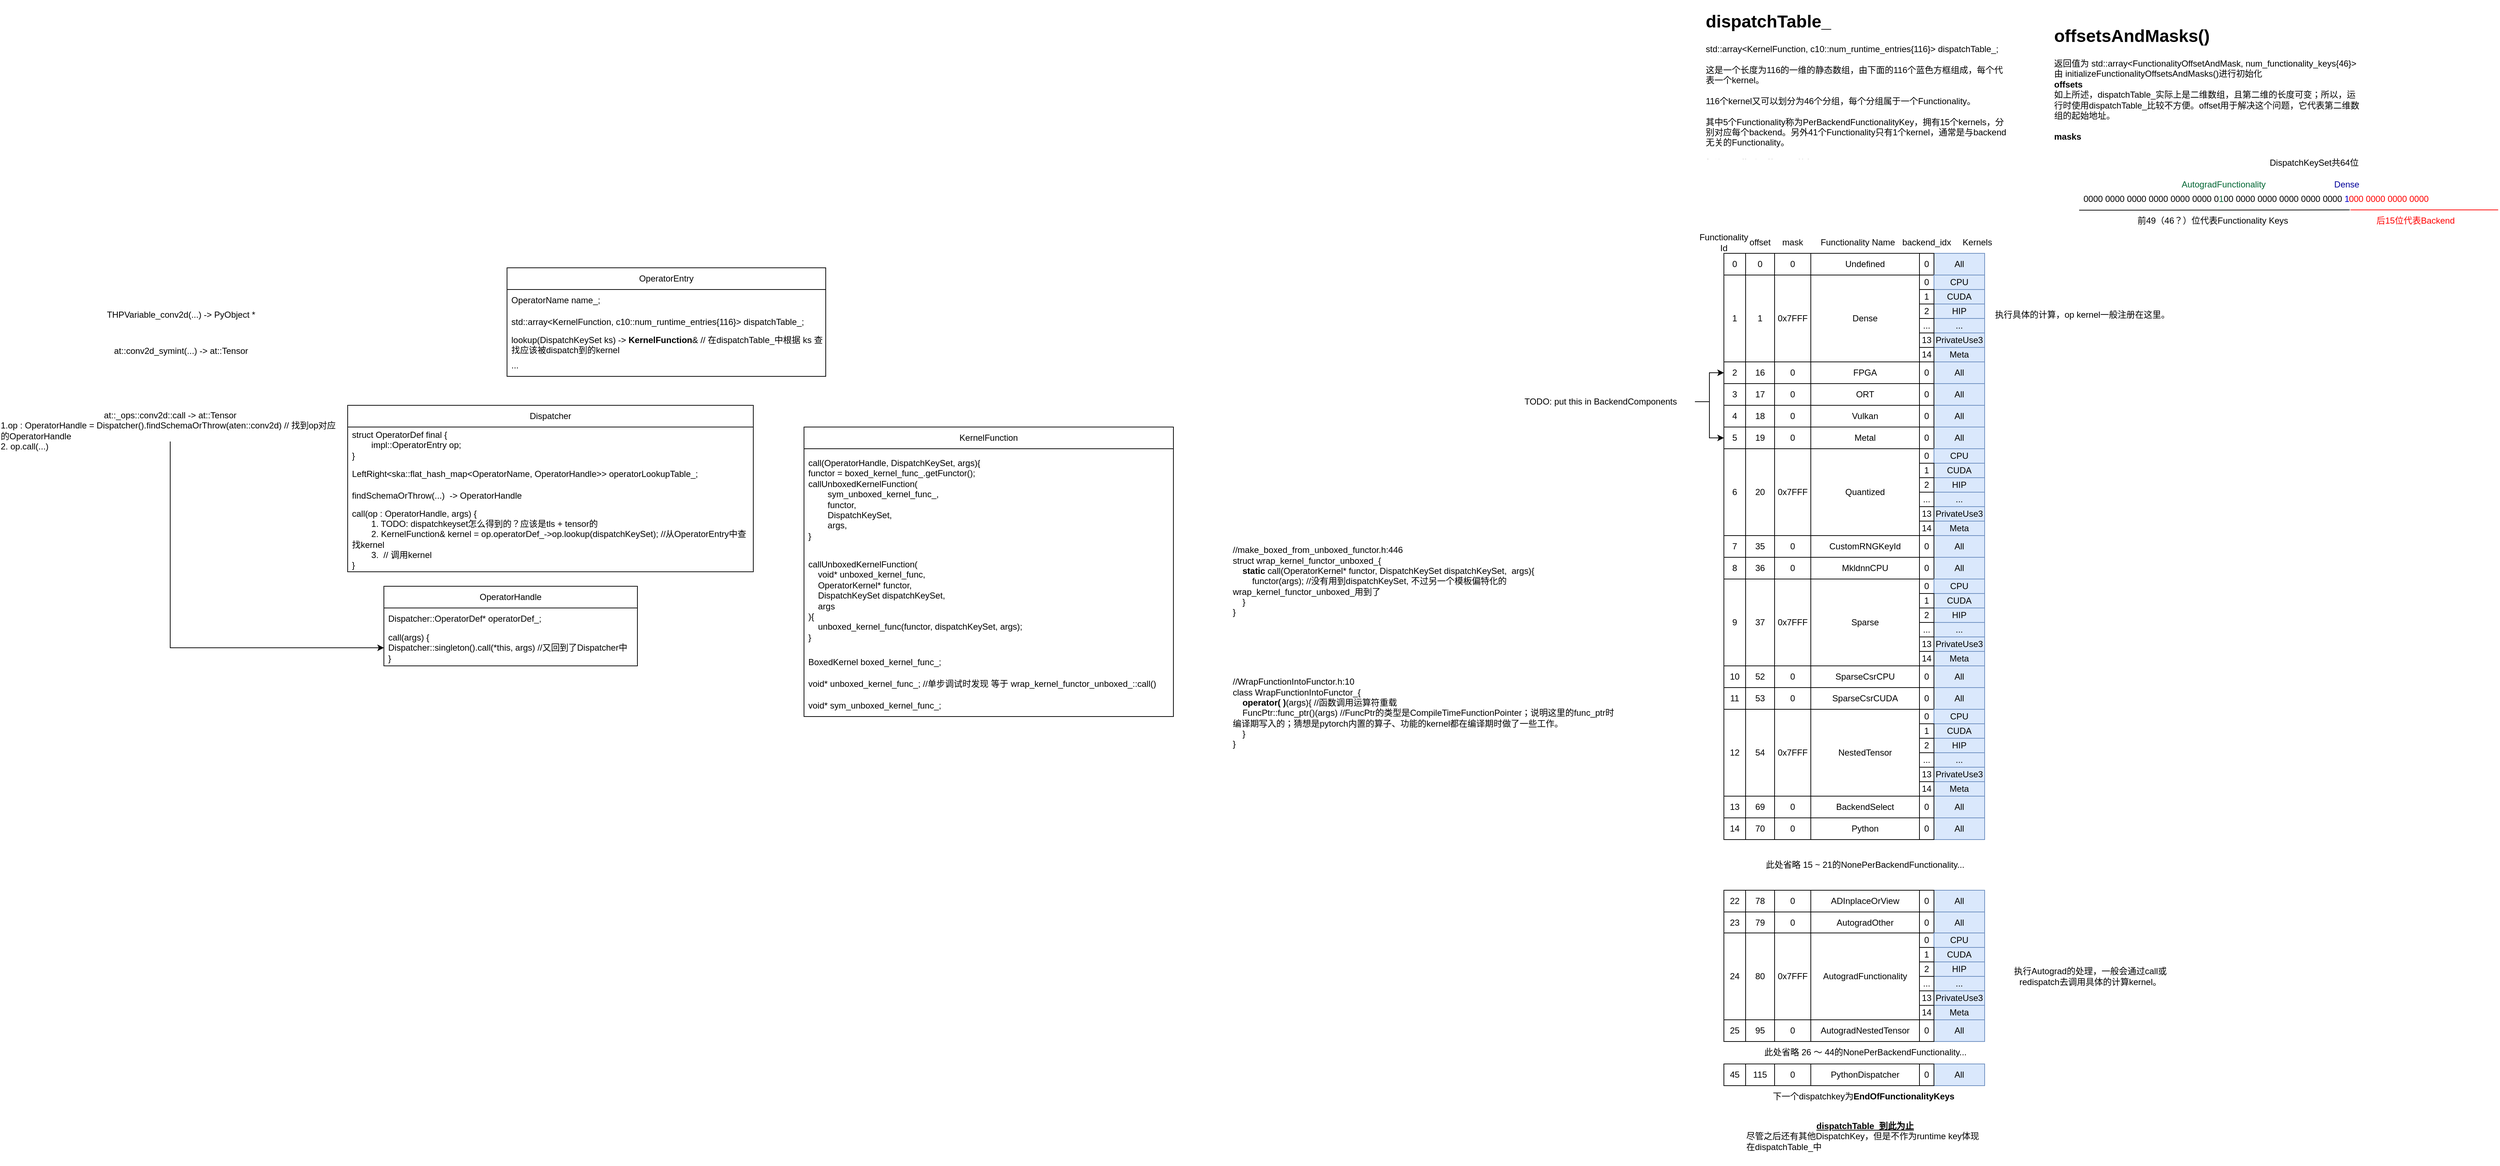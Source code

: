 <mxfile version="21.4.0" type="github">
  <diagram name="第 1 页" id="EEyN7_L1d9EwEOdHLBwh">
    <mxGraphModel dx="1877" dy="1752" grid="1" gridSize="10" guides="1" tooltips="1" connect="1" arrows="1" fold="1" page="1" pageScale="1" pageWidth="827" pageHeight="1169" math="0" shadow="0">
      <root>
        <mxCell id="0" />
        <mxCell id="1" parent="0" />
        <mxCell id="1I8nCy4y-NXWld2Ml792-2" value="OperatorEntry" style="swimlane;fontStyle=0;childLayout=stackLayout;horizontal=1;startSize=30;horizontalStack=0;resizeParent=1;resizeParentMax=0;resizeLast=0;collapsible=1;marginBottom=0;whiteSpace=wrap;html=1;noLabel=0;arcSize=15;swimlaneHead=1;swimlaneFillColor=none;" vertex="1" parent="1">
          <mxGeometry x="350" y="170" width="440" height="150" as="geometry" />
        </mxCell>
        <mxCell id="1I8nCy4y-NXWld2Ml792-4" value="OperatorName name_;" style="text;strokeColor=none;fillColor=none;align=left;verticalAlign=middle;spacingLeft=4;spacingRight=4;overflow=hidden;points=[[0,0.5],[1,0.5]];portConstraint=eastwest;rotatable=0;whiteSpace=wrap;html=1;" vertex="1" parent="1I8nCy4y-NXWld2Ml792-2">
          <mxGeometry y="30" width="440" height="30" as="geometry" />
        </mxCell>
        <mxCell id="1I8nCy4y-NXWld2Ml792-3" value="std::array&amp;lt;KernelFunction, c10::num_runtime_entries{116}&amp;gt; dispatchTable_;&amp;nbsp;" style="text;strokeColor=none;fillColor=none;align=left;verticalAlign=middle;spacingLeft=4;spacingRight=4;overflow=hidden;points=[[0,0.5],[1,0.5]];portConstraint=eastwest;rotatable=0;whiteSpace=wrap;html=1;" vertex="1" parent="1I8nCy4y-NXWld2Ml792-2">
          <mxGeometry y="60" width="440" height="30" as="geometry" />
        </mxCell>
        <mxCell id="1I8nCy4y-NXWld2Ml792-5" value="lookup(DispatchKeySet ks) -&amp;gt;&amp;nbsp;&lt;b&gt;KernelFunction&lt;/b&gt;&amp;amp; // 在dispatchTable_中根据 ks 查找应该被dispatch到的kernel&amp;nbsp;" style="text;strokeColor=none;fillColor=none;align=left;verticalAlign=middle;spacingLeft=4;spacingRight=4;overflow=hidden;points=[[0,0.5],[1,0.5]];portConstraint=eastwest;rotatable=0;whiteSpace=wrap;html=1;" vertex="1" parent="1I8nCy4y-NXWld2Ml792-2">
          <mxGeometry y="90" width="440" height="30" as="geometry" />
        </mxCell>
        <mxCell id="1I8nCy4y-NXWld2Ml792-9" value="..." style="text;strokeColor=none;fillColor=none;align=left;verticalAlign=middle;spacingLeft=4;spacingRight=4;overflow=hidden;points=[[0,0.5],[1,0.5]];portConstraint=eastwest;rotatable=0;whiteSpace=wrap;html=1;" vertex="1" parent="1I8nCy4y-NXWld2Ml792-2">
          <mxGeometry y="120" width="440" height="30" as="geometry" />
        </mxCell>
        <mxCell id="1I8nCy4y-NXWld2Ml792-10" value="Dispatcher" style="swimlane;fontStyle=0;childLayout=stackLayout;horizontal=1;startSize=30;horizontalStack=0;resizeParent=1;resizeParentMax=0;resizeLast=0;collapsible=1;marginBottom=0;whiteSpace=wrap;html=1;noLabel=0;arcSize=15;swimlaneHead=1;swimlaneFillColor=none;" vertex="1" parent="1">
          <mxGeometry x="130" y="360" width="560" height="230" as="geometry" />
        </mxCell>
        <mxCell id="1I8nCy4y-NXWld2Ml792-11" value="struct OperatorDef final {&lt;br&gt;&#x9;&lt;span style=&quot;&quot;&gt;&lt;span style=&quot;white-space: pre;&quot;&gt;&#x9;&lt;/span&gt;impl::OperatorEntry op;&lt;/span&gt;&lt;br&gt;}&amp;nbsp;" style="text;strokeColor=none;fillColor=none;align=left;verticalAlign=middle;spacingLeft=4;spacingRight=4;overflow=hidden;points=[[0,0.5],[1,0.5]];portConstraint=eastwest;rotatable=0;whiteSpace=wrap;html=1;" vertex="1" parent="1I8nCy4y-NXWld2Ml792-10">
          <mxGeometry y="30" width="560" height="50" as="geometry" />
        </mxCell>
        <mxCell id="1I8nCy4y-NXWld2Ml792-13" value="LeftRight&amp;lt;ska::flat_hash_map&amp;lt;OperatorName, OperatorHandle&amp;gt;&amp;gt; operatorLookupTable_;&amp;nbsp;" style="text;strokeColor=none;fillColor=none;align=left;verticalAlign=middle;spacingLeft=4;spacingRight=4;overflow=hidden;points=[[0,0.5],[1,0.5]];portConstraint=eastwest;rotatable=0;whiteSpace=wrap;html=1;" vertex="1" parent="1I8nCy4y-NXWld2Ml792-10">
          <mxGeometry y="80" width="560" height="30" as="geometry" />
        </mxCell>
        <mxCell id="1I8nCy4y-NXWld2Ml792-14" value="findSchemaOrThrow(...)&amp;nbsp; -&amp;gt;&amp;nbsp;OperatorHandle" style="text;strokeColor=none;fillColor=none;align=left;verticalAlign=middle;spacingLeft=4;spacingRight=4;overflow=hidden;points=[[0,0.5],[1,0.5]];portConstraint=eastwest;rotatable=0;whiteSpace=wrap;html=1;" vertex="1" parent="1I8nCy4y-NXWld2Ml792-10">
          <mxGeometry y="110" width="560" height="30" as="geometry" />
        </mxCell>
        <mxCell id="1I8nCy4y-NXWld2Ml792-30" value="call(op : OperatorHandle, args) {&lt;br&gt;&lt;span style=&quot;white-space: pre;&quot;&gt;&#x9;&lt;/span&gt;1. TODO: dispatchkeyset怎么得到的？应该是tls + tensor的&lt;br&gt;&lt;span style=&quot;white-space: pre;&quot;&gt;&#x9;&lt;/span&gt;2. KernelFunction&amp;amp; kernel = op.operatorDef_-&amp;gt;op.lookup(dispatchKeySet); //从OperatorEntry中查找kernel&lt;br&gt;&lt;span style=&quot;white-space: pre;&quot;&gt;&#x9;&lt;/span&gt;3.&amp;nbsp; // 调用kernel&lt;br&gt;}" style="text;strokeColor=none;fillColor=none;align=left;verticalAlign=middle;spacingLeft=4;spacingRight=4;overflow=hidden;points=[[0,0.5],[1,0.5]];portConstraint=eastwest;rotatable=0;whiteSpace=wrap;html=1;" vertex="1" parent="1I8nCy4y-NXWld2Ml792-10">
          <mxGeometry y="140" width="560" height="90" as="geometry" />
        </mxCell>
        <mxCell id="1I8nCy4y-NXWld2Ml792-16" value="OperatorHandle" style="swimlane;fontStyle=0;childLayout=stackLayout;horizontal=1;startSize=30;horizontalStack=0;resizeParent=1;resizeParentMax=0;resizeLast=0;collapsible=1;marginBottom=0;whiteSpace=wrap;html=1;noLabel=0;arcSize=15;swimlaneHead=1;swimlaneFillColor=none;" vertex="1" parent="1">
          <mxGeometry x="180" y="610" width="350" height="110" as="geometry" />
        </mxCell>
        <mxCell id="1I8nCy4y-NXWld2Ml792-17" value="Dispatcher::OperatorDef* operatorDef_;" style="text;strokeColor=none;fillColor=none;align=left;verticalAlign=middle;spacingLeft=4;spacingRight=4;overflow=hidden;points=[[0,0.5],[1,0.5]];portConstraint=eastwest;rotatable=0;whiteSpace=wrap;html=1;" vertex="1" parent="1I8nCy4y-NXWld2Ml792-16">
          <mxGeometry y="30" width="350" height="30" as="geometry" />
        </mxCell>
        <mxCell id="1I8nCy4y-NXWld2Ml792-33" value="call(args) {&lt;br&gt;Dispatcher::singleton().call(*this, args) //又回到了Dispatcher中&lt;br&gt;}" style="text;strokeColor=none;fillColor=none;align=left;verticalAlign=middle;spacingLeft=4;spacingRight=4;overflow=hidden;points=[[0,0.5],[1,0.5]];portConstraint=eastwest;rotatable=0;whiteSpace=wrap;html=1;" vertex="1" parent="1I8nCy4y-NXWld2Ml792-16">
          <mxGeometry y="60" width="350" height="50" as="geometry" />
        </mxCell>
        <mxCell id="1I8nCy4y-NXWld2Ml792-26" value="THPVariable_conv2d(...) -&amp;gt; PyObject *" style="text;html=1;strokeColor=none;fillColor=none;align=center;verticalAlign=middle;whiteSpace=wrap;rounded=0;" vertex="1" parent="1">
          <mxGeometry x="-220" y="220" width="240" height="30" as="geometry" />
        </mxCell>
        <mxCell id="1I8nCy4y-NXWld2Ml792-27" value="at::conv2d_symint(...) -&amp;gt; at::Tensor" style="text;html=1;strokeColor=none;fillColor=none;align=center;verticalAlign=middle;whiteSpace=wrap;rounded=0;" vertex="1" parent="1">
          <mxGeometry x="-220" y="270" width="240" height="30" as="geometry" />
        </mxCell>
        <mxCell id="1I8nCy4y-NXWld2Ml792-34" style="edgeStyle=orthogonalEdgeStyle;rounded=0;orthogonalLoop=1;jettySize=auto;html=1;" edge="1" parent="1" source="1I8nCy4y-NXWld2Ml792-29" target="1I8nCy4y-NXWld2Ml792-33">
          <mxGeometry relative="1" as="geometry" />
        </mxCell>
        <mxCell id="1I8nCy4y-NXWld2Ml792-29" value="at::_ops::conv2d::call -&amp;gt; at::Tensor&lt;br&gt;&lt;div style=&quot;text-align: left;&quot;&gt;&lt;span style=&quot;background-color: initial;&quot;&gt;1.op : OperatorHandle = Dispatcher().&lt;/span&gt;findSchemaOrThrow(aten::conv2d) // 找到op对应的OperatorHandle&lt;/div&gt;&lt;div style=&quot;text-align: left;&quot;&gt;2. op.call(...)&amp;nbsp;&lt;/div&gt;" style="text;html=1;strokeColor=none;fillColor=none;align=center;verticalAlign=middle;whiteSpace=wrap;rounded=0;" vertex="1" parent="1">
          <mxGeometry x="-350" y="380" width="470" height="30" as="geometry" />
        </mxCell>
        <mxCell id="1I8nCy4y-NXWld2Ml792-35" value="KernelFunction" style="swimlane;fontStyle=0;childLayout=stackLayout;horizontal=1;startSize=30;horizontalStack=0;resizeParent=1;resizeParentMax=0;resizeLast=0;collapsible=1;marginBottom=0;whiteSpace=wrap;html=1;" vertex="1" parent="1">
          <mxGeometry x="760" y="390" width="510" height="400" as="geometry" />
        </mxCell>
        <mxCell id="1I8nCy4y-NXWld2Ml792-36" value="call(OperatorHandle, DispatchKeySet, args){&lt;br&gt;functor = boxed_kernel_func_.getFunctor();&lt;br&gt;callUnboxedKernelFunction(&lt;span style=&quot;white-space: pre;&quot;&gt;&lt;br&gt;&lt;/span&gt;&lt;span style=&quot;white-space: pre;&quot;&gt;&#x9;&lt;/span&gt;sym_unboxed_kernel_func_,&lt;br&gt;&lt;span style=&quot;background-color: initial;&quot;&gt;&lt;span style=&quot;white-space: pre;&quot;&gt;&#x9;&lt;/span&gt;functor,&lt;br&gt;&lt;span style=&quot;white-space: pre;&quot;&gt;&#x9;&lt;/span&gt;DispatchKeySet,&lt;br&gt;&lt;span style=&quot;white-space: pre;&quot;&gt;&#x9;&lt;/span&gt;args,&lt;br&gt;}&lt;br&gt;&lt;/span&gt;" style="text;strokeColor=none;fillColor=none;align=left;verticalAlign=middle;spacingLeft=4;spacingRight=4;overflow=hidden;points=[[0,0.5],[1,0.5]];portConstraint=eastwest;rotatable=0;whiteSpace=wrap;html=1;" vertex="1" parent="1I8nCy4y-NXWld2Ml792-35">
          <mxGeometry y="30" width="510" height="140" as="geometry" />
        </mxCell>
        <mxCell id="1I8nCy4y-NXWld2Ml792-41" value="callUnboxedKernelFunction(&lt;br&gt;&lt;span style=&quot;&quot;&gt;&lt;span style=&quot;&quot;&gt;&amp;nbsp;&amp;nbsp;&amp;nbsp;&amp;nbsp;&lt;/span&gt;&lt;/span&gt;void* unboxed_kernel_func,&lt;br&gt;&lt;span style=&quot;&quot;&gt;&lt;span style=&quot;&quot;&gt;&amp;nbsp;&amp;nbsp;&amp;nbsp;&amp;nbsp;&lt;/span&gt;&lt;/span&gt;OperatorKernel* functor,&lt;br&gt;&lt;span style=&quot;&quot;&gt;&lt;span style=&quot;&quot;&gt;&amp;nbsp;&amp;nbsp;&amp;nbsp;&amp;nbsp;&lt;/span&gt;&lt;/span&gt;DispatchKeySet dispatchKeySet,&lt;br&gt;&lt;span style=&quot;&quot;&gt;&lt;span style=&quot;&quot;&gt;&amp;nbsp;&amp;nbsp;&amp;nbsp;&amp;nbsp;&lt;/span&gt;&lt;/span&gt;args&lt;br&gt;){&lt;br&gt;&lt;span style=&quot;&quot;&gt;&lt;span style=&quot;&quot;&gt;&amp;nbsp;&amp;nbsp;&amp;nbsp;&amp;nbsp;&lt;/span&gt;&lt;/span&gt;unboxed_kernel_func(functor, dispatchKeySet, args);&lt;br&gt;}" style="text;strokeColor=none;fillColor=none;align=left;verticalAlign=middle;spacingLeft=4;spacingRight=4;overflow=hidden;points=[[0,0.5],[1,0.5]];portConstraint=eastwest;rotatable=0;whiteSpace=wrap;html=1;" vertex="1" parent="1I8nCy4y-NXWld2Ml792-35">
          <mxGeometry y="170" width="510" height="140" as="geometry" />
        </mxCell>
        <mxCell id="1I8nCy4y-NXWld2Ml792-39" value="BoxedKernel boxed_kernel_func_;" style="text;strokeColor=none;fillColor=none;align=left;verticalAlign=middle;spacingLeft=4;spacingRight=4;overflow=hidden;points=[[0,0.5],[1,0.5]];portConstraint=eastwest;rotatable=0;whiteSpace=wrap;html=1;" vertex="1" parent="1I8nCy4y-NXWld2Ml792-35">
          <mxGeometry y="310" width="510" height="30" as="geometry" />
        </mxCell>
        <mxCell id="1I8nCy4y-NXWld2Ml792-37" value="void* unboxed_kernel_func_; //单步调试时发现 等于&amp;nbsp;wrap_kernel_functor_unboxed_::call()" style="text;strokeColor=none;fillColor=none;align=left;verticalAlign=middle;spacingLeft=4;spacingRight=4;overflow=hidden;points=[[0,0.5],[1,0.5]];portConstraint=eastwest;rotatable=0;whiteSpace=wrap;html=1;" vertex="1" parent="1I8nCy4y-NXWld2Ml792-35">
          <mxGeometry y="340" width="510" height="30" as="geometry" />
        </mxCell>
        <mxCell id="1I8nCy4y-NXWld2Ml792-38" value="void* sym_unboxed_kernel_func_;" style="text;strokeColor=none;fillColor=none;align=left;verticalAlign=middle;spacingLeft=4;spacingRight=4;overflow=hidden;points=[[0,0.5],[1,0.5]];portConstraint=eastwest;rotatable=0;whiteSpace=wrap;html=1;" vertex="1" parent="1I8nCy4y-NXWld2Ml792-35">
          <mxGeometry y="370" width="510" height="30" as="geometry" />
        </mxCell>
        <mxCell id="1I8nCy4y-NXWld2Ml792-42" value="//make_boxed_from_unboxed_functor.h:446&lt;br&gt;struct wrap_kernel_functor_unboxed_{&lt;br&gt;&lt;div style=&quot;&quot;&gt;&lt;b&gt;&lt;span style=&quot;&quot;&gt;&lt;span style=&quot;white-space: pre;&quot;&gt;&amp;nbsp;&amp;nbsp;&amp;nbsp;&amp;nbsp;&lt;/span&gt;&lt;/span&gt;static&lt;/b&gt; call(OperatorKernel* functor, DispatchKeySet dispatchKeySet,&amp;nbsp; args){&lt;/div&gt;&lt;div style=&quot;&quot;&gt;&lt;span style=&quot;&quot;&gt;&lt;span style=&quot;white-space: pre;&quot;&gt;&amp;nbsp;&amp;nbsp;&amp;nbsp;&amp;nbsp;&lt;/span&gt;&lt;/span&gt;&lt;span style=&quot;&quot;&gt;&lt;span style=&quot;white-space: pre;&quot;&gt;&amp;nbsp;&amp;nbsp;&amp;nbsp;&amp;nbsp;&lt;/span&gt;&lt;/span&gt;functor(args); //没有用到dispatchKeySet, 不过另一个模板偏特化的&lt;/div&gt;wrap_kernel_functor_unboxed_用到了&lt;div style=&quot;&quot;&gt;&lt;span style=&quot;&quot;&gt;&lt;span style=&quot;white-space: pre;&quot;&gt;&amp;nbsp;&amp;nbsp;&amp;nbsp;&amp;nbsp;&lt;/span&gt;&lt;/span&gt;}&lt;br&gt;&lt;/div&gt;}" style="text;html=1;strokeColor=none;fillColor=none;align=left;verticalAlign=middle;whiteSpace=wrap;rounded=0;" vertex="1" parent="1">
          <mxGeometry x="1350" y="530" width="530" height="145" as="geometry" />
        </mxCell>
        <mxCell id="1I8nCy4y-NXWld2Ml792-44" value="//WrapFunctionIntoFunctor.h:10&lt;br&gt;class WrapFunctionIntoFunctor_{&lt;br&gt;&lt;b&gt;&lt;span style=&quot;&quot;&gt;&lt;span style=&quot;&quot;&gt;&amp;nbsp;&amp;nbsp;&amp;nbsp;&amp;nbsp;&lt;/span&gt;&lt;/span&gt;operator( )&lt;/b&gt;(args){ //函数调用运算符重载&lt;br&gt;&lt;span style=&quot;background-color: initial;&quot;&gt;&lt;span style=&quot;&quot;&gt;&lt;span style=&quot;white-space: pre;&quot;&gt;&amp;nbsp;&amp;nbsp;&amp;nbsp;&amp;nbsp;&lt;/span&gt;&lt;/span&gt;FuncPtr::func_ptr()(args) //FuncPtr的类型是CompileTimeFunctionPointer；说明这里的func_ptr时编译期写入的；猜想是pytorch内置的算子、功能的kernel都在编译期时做了一些工作。&lt;br&gt;&lt;/span&gt;&lt;div style=&quot;&quot;&gt;&lt;span style=&quot;&quot;&gt;&lt;span style=&quot;&quot;&gt;&amp;nbsp;&amp;nbsp;&amp;nbsp;&lt;span style=&quot;&quot;&gt;&lt;span style=&quot;&quot;&gt;&amp;nbsp;&lt;/span&gt;&lt;/span&gt;&lt;/span&gt;&lt;/span&gt;}&lt;br&gt;&lt;/div&gt;}" style="text;html=1;strokeColor=none;fillColor=none;align=left;verticalAlign=middle;whiteSpace=wrap;rounded=0;" vertex="1" parent="1">
          <mxGeometry x="1350" y="720" width="530" height="130" as="geometry" />
        </mxCell>
        <mxCell id="1I8nCy4y-NXWld2Ml792-234" value="0" style="rounded=0;whiteSpace=wrap;html=1;" vertex="1" parent="1">
          <mxGeometry x="2030" y="150" width="30" height="30" as="geometry" />
        </mxCell>
        <mxCell id="1I8nCy4y-NXWld2Ml792-235" value="Undefined" style="rounded=0;whiteSpace=wrap;html=1;" vertex="1" parent="1">
          <mxGeometry x="2150" y="150" width="150" height="30" as="geometry" />
        </mxCell>
        <mxCell id="1I8nCy4y-NXWld2Ml792-236" value="0" style="rounded=0;whiteSpace=wrap;html=1;" vertex="1" parent="1">
          <mxGeometry x="2060" y="150" width="40" height="30" as="geometry" />
        </mxCell>
        <mxCell id="1I8nCy4y-NXWld2Ml792-237" value="0" style="rounded=0;whiteSpace=wrap;html=1;" vertex="1" parent="1">
          <mxGeometry x="2100" y="150" width="50" height="30" as="geometry" />
        </mxCell>
        <mxCell id="1I8nCy4y-NXWld2Ml792-264" value="All" style="rounded=0;whiteSpace=wrap;html=1;fillColor=#dae8fc;strokeColor=#6c8ebf;" vertex="1" parent="1">
          <mxGeometry x="2320" y="150" width="70" height="30" as="geometry" />
        </mxCell>
        <mxCell id="1I8nCy4y-NXWld2Ml792-266" value="Functionality Id" style="text;html=1;strokeColor=none;fillColor=none;align=center;verticalAlign=middle;whiteSpace=wrap;rounded=0;" vertex="1" parent="1">
          <mxGeometry x="2000" y="120" width="60" height="30" as="geometry" />
        </mxCell>
        <mxCell id="1I8nCy4y-NXWld2Ml792-267" value="offset" style="text;html=1;strokeColor=none;fillColor=none;align=center;verticalAlign=middle;whiteSpace=wrap;rounded=0;" vertex="1" parent="1">
          <mxGeometry x="2050" y="120" width="60" height="30" as="geometry" />
        </mxCell>
        <mxCell id="1I8nCy4y-NXWld2Ml792-268" value="mask" style="text;html=1;strokeColor=none;fillColor=none;align=center;verticalAlign=middle;whiteSpace=wrap;rounded=0;" vertex="1" parent="1">
          <mxGeometry x="2095" y="120" width="60" height="30" as="geometry" />
        </mxCell>
        <mxCell id="1I8nCy4y-NXWld2Ml792-269" value="Functionality Name" style="text;html=1;strokeColor=none;fillColor=none;align=center;verticalAlign=middle;whiteSpace=wrap;rounded=0;" vertex="1" parent="1">
          <mxGeometry x="2160" y="120" width="110" height="30" as="geometry" />
        </mxCell>
        <mxCell id="1I8nCy4y-NXWld2Ml792-270" value="Kernels" style="text;html=1;strokeColor=none;fillColor=none;align=center;verticalAlign=middle;whiteSpace=wrap;rounded=0;" vertex="1" parent="1">
          <mxGeometry x="2350" y="120" width="60" height="30" as="geometry" />
        </mxCell>
        <mxCell id="1I8nCy4y-NXWld2Ml792-271" value="2" style="rounded=0;whiteSpace=wrap;html=1;" vertex="1" parent="1">
          <mxGeometry x="2030" y="300" width="30" height="30" as="geometry" />
        </mxCell>
        <mxCell id="1I8nCy4y-NXWld2Ml792-272" value="FPGA" style="rounded=0;whiteSpace=wrap;html=1;" vertex="1" parent="1">
          <mxGeometry x="2150" y="300" width="150" height="30" as="geometry" />
        </mxCell>
        <mxCell id="1I8nCy4y-NXWld2Ml792-273" value="16" style="rounded=0;whiteSpace=wrap;html=1;" vertex="1" parent="1">
          <mxGeometry x="2060" y="300" width="40" height="30" as="geometry" />
        </mxCell>
        <mxCell id="1I8nCy4y-NXWld2Ml792-274" value="0" style="rounded=0;whiteSpace=wrap;html=1;" vertex="1" parent="1">
          <mxGeometry x="2100" y="300" width="50" height="30" as="geometry" />
        </mxCell>
        <mxCell id="1I8nCy4y-NXWld2Ml792-278" value="3" style="rounded=0;whiteSpace=wrap;html=1;" vertex="1" parent="1">
          <mxGeometry x="2030" y="330" width="30" height="30" as="geometry" />
        </mxCell>
        <mxCell id="1I8nCy4y-NXWld2Ml792-279" value="ORT" style="rounded=0;whiteSpace=wrap;html=1;" vertex="1" parent="1">
          <mxGeometry x="2150" y="330" width="150" height="30" as="geometry" />
        </mxCell>
        <mxCell id="1I8nCy4y-NXWld2Ml792-280" value="17" style="rounded=0;whiteSpace=wrap;html=1;" vertex="1" parent="1">
          <mxGeometry x="2060" y="330" width="40" height="30" as="geometry" />
        </mxCell>
        <mxCell id="1I8nCy4y-NXWld2Ml792-281" value="0" style="rounded=0;whiteSpace=wrap;html=1;" vertex="1" parent="1">
          <mxGeometry x="2100" y="330" width="50" height="30" as="geometry" />
        </mxCell>
        <mxCell id="1I8nCy4y-NXWld2Ml792-283" value="0" style="rounded=0;whiteSpace=wrap;html=1;" vertex="1" parent="1">
          <mxGeometry x="2300" y="150" width="20" height="30" as="geometry" />
        </mxCell>
        <mxCell id="1I8nCy4y-NXWld2Ml792-284" value="backend_idx" style="text;html=1;strokeColor=none;fillColor=none;align=center;verticalAlign=middle;whiteSpace=wrap;rounded=0;" vertex="1" parent="1">
          <mxGeometry x="2280" y="120" width="60" height="30" as="geometry" />
        </mxCell>
        <mxCell id="1I8nCy4y-NXWld2Ml792-285" value="All" style="rounded=0;whiteSpace=wrap;html=1;fillColor=#dae8fc;strokeColor=#6c8ebf;" vertex="1" parent="1">
          <mxGeometry x="2320" y="300" width="70" height="30" as="geometry" />
        </mxCell>
        <mxCell id="1I8nCy4y-NXWld2Ml792-286" value="0" style="rounded=0;whiteSpace=wrap;html=1;" vertex="1" parent="1">
          <mxGeometry x="2300" y="300" width="20" height="30" as="geometry" />
        </mxCell>
        <mxCell id="1I8nCy4y-NXWld2Ml792-287" value="All" style="rounded=0;whiteSpace=wrap;html=1;fillColor=#dae8fc;strokeColor=#6c8ebf;" vertex="1" parent="1">
          <mxGeometry x="2320" y="330" width="70" height="30" as="geometry" />
        </mxCell>
        <mxCell id="1I8nCy4y-NXWld2Ml792-288" value="0" style="rounded=0;whiteSpace=wrap;html=1;" vertex="1" parent="1">
          <mxGeometry x="2300" y="330" width="20" height="30" as="geometry" />
        </mxCell>
        <mxCell id="1I8nCy4y-NXWld2Ml792-289" value="4" style="rounded=0;whiteSpace=wrap;html=1;" vertex="1" parent="1">
          <mxGeometry x="2030" y="360" width="30" height="30" as="geometry" />
        </mxCell>
        <mxCell id="1I8nCy4y-NXWld2Ml792-290" value="Vulkan" style="rounded=0;whiteSpace=wrap;html=1;" vertex="1" parent="1">
          <mxGeometry x="2150" y="360" width="150" height="30" as="geometry" />
        </mxCell>
        <mxCell id="1I8nCy4y-NXWld2Ml792-291" value="18" style="rounded=0;whiteSpace=wrap;html=1;" vertex="1" parent="1">
          <mxGeometry x="2060" y="360" width="40" height="30" as="geometry" />
        </mxCell>
        <mxCell id="1I8nCy4y-NXWld2Ml792-292" value="0" style="rounded=0;whiteSpace=wrap;html=1;" vertex="1" parent="1">
          <mxGeometry x="2100" y="360" width="50" height="30" as="geometry" />
        </mxCell>
        <mxCell id="1I8nCy4y-NXWld2Ml792-293" value="All" style="rounded=0;whiteSpace=wrap;html=1;fillColor=#dae8fc;strokeColor=#6c8ebf;" vertex="1" parent="1">
          <mxGeometry x="2320" y="360" width="70" height="30" as="geometry" />
        </mxCell>
        <mxCell id="1I8nCy4y-NXWld2Ml792-294" value="0" style="rounded=0;whiteSpace=wrap;html=1;" vertex="1" parent="1">
          <mxGeometry x="2300" y="360" width="20" height="30" as="geometry" />
        </mxCell>
        <mxCell id="1I8nCy4y-NXWld2Ml792-295" value="5" style="rounded=0;whiteSpace=wrap;html=1;" vertex="1" parent="1">
          <mxGeometry x="2030" y="390" width="30" height="30" as="geometry" />
        </mxCell>
        <mxCell id="1I8nCy4y-NXWld2Ml792-296" value="Metal" style="rounded=0;whiteSpace=wrap;html=1;" vertex="1" parent="1">
          <mxGeometry x="2150" y="390" width="150" height="30" as="geometry" />
        </mxCell>
        <mxCell id="1I8nCy4y-NXWld2Ml792-297" value="19" style="rounded=0;whiteSpace=wrap;html=1;" vertex="1" parent="1">
          <mxGeometry x="2060" y="390" width="40" height="30" as="geometry" />
        </mxCell>
        <mxCell id="1I8nCy4y-NXWld2Ml792-298" value="0" style="rounded=0;whiteSpace=wrap;html=1;" vertex="1" parent="1">
          <mxGeometry x="2100" y="390" width="50" height="30" as="geometry" />
        </mxCell>
        <mxCell id="1I8nCy4y-NXWld2Ml792-299" value="All" style="rounded=0;whiteSpace=wrap;html=1;fillColor=#dae8fc;strokeColor=#6c8ebf;" vertex="1" parent="1">
          <mxGeometry x="2320" y="390" width="70" height="30" as="geometry" />
        </mxCell>
        <mxCell id="1I8nCy4y-NXWld2Ml792-300" value="0" style="rounded=0;whiteSpace=wrap;html=1;" vertex="1" parent="1">
          <mxGeometry x="2300" y="390" width="20" height="30" as="geometry" />
        </mxCell>
        <mxCell id="1I8nCy4y-NXWld2Ml792-307" value="" style="group" vertex="1" connectable="0" parent="1">
          <mxGeometry x="2030" y="180" width="360" height="120" as="geometry" />
        </mxCell>
        <mxCell id="1I8nCy4y-NXWld2Ml792-238" value="1" style="rounded=0;whiteSpace=wrap;html=1;" vertex="1" parent="1I8nCy4y-NXWld2Ml792-307">
          <mxGeometry width="30" height="120" as="geometry" />
        </mxCell>
        <mxCell id="1I8nCy4y-NXWld2Ml792-239" value="Dense" style="rounded=0;whiteSpace=wrap;html=1;" vertex="1" parent="1I8nCy4y-NXWld2Ml792-307">
          <mxGeometry x="120" width="150" height="120" as="geometry" />
        </mxCell>
        <mxCell id="1I8nCy4y-NXWld2Ml792-240" value="1" style="rounded=0;whiteSpace=wrap;html=1;" vertex="1" parent="1I8nCy4y-NXWld2Ml792-307">
          <mxGeometry x="30" width="40" height="120" as="geometry" />
        </mxCell>
        <mxCell id="1I8nCy4y-NXWld2Ml792-241" value="0x7FFF" style="rounded=0;whiteSpace=wrap;html=1;" vertex="1" parent="1I8nCy4y-NXWld2Ml792-307">
          <mxGeometry x="70" width="50" height="120" as="geometry" />
        </mxCell>
        <mxCell id="1I8nCy4y-NXWld2Ml792-243" value="0" style="rounded=0;whiteSpace=wrap;html=1;" vertex="1" parent="1I8nCy4y-NXWld2Ml792-307">
          <mxGeometry x="270" width="20" height="20" as="geometry" />
        </mxCell>
        <mxCell id="1I8nCy4y-NXWld2Ml792-244" value="CPU" style="rounded=0;whiteSpace=wrap;html=1;fillColor=#dae8fc;strokeColor=#6c8ebf;" vertex="1" parent="1I8nCy4y-NXWld2Ml792-307">
          <mxGeometry x="290" width="70" height="20" as="geometry" />
        </mxCell>
        <mxCell id="1I8nCy4y-NXWld2Ml792-245" value="CUDA" style="rounded=0;whiteSpace=wrap;html=1;fillColor=#dae8fc;strokeColor=#6c8ebf;" vertex="1" parent="1I8nCy4y-NXWld2Ml792-307">
          <mxGeometry x="290" y="20" width="70" height="20" as="geometry" />
        </mxCell>
        <mxCell id="1I8nCy4y-NXWld2Ml792-246" value="HIP" style="rounded=0;whiteSpace=wrap;html=1;fillColor=#dae8fc;strokeColor=#6c8ebf;" vertex="1" parent="1I8nCy4y-NXWld2Ml792-307">
          <mxGeometry x="290" y="40" width="70" height="20" as="geometry" />
        </mxCell>
        <mxCell id="1I8nCy4y-NXWld2Ml792-247" value="..." style="rounded=0;whiteSpace=wrap;html=1;fillColor=#dae8fc;strokeColor=#6c8ebf;" vertex="1" parent="1I8nCy4y-NXWld2Ml792-307">
          <mxGeometry x="290" y="60" width="70" height="20" as="geometry" />
        </mxCell>
        <mxCell id="1I8nCy4y-NXWld2Ml792-248" value="PrivateUse3" style="rounded=0;whiteSpace=wrap;html=1;fillColor=#dae8fc;strokeColor=#6c8ebf;" vertex="1" parent="1I8nCy4y-NXWld2Ml792-307">
          <mxGeometry x="290" y="80" width="70" height="20" as="geometry" />
        </mxCell>
        <mxCell id="1I8nCy4y-NXWld2Ml792-249" value="Meta" style="rounded=0;whiteSpace=wrap;html=1;fillColor=#dae8fc;strokeColor=#6c8ebf;" vertex="1" parent="1I8nCy4y-NXWld2Ml792-307">
          <mxGeometry x="290" y="100" width="70" height="20" as="geometry" />
        </mxCell>
        <mxCell id="1I8nCy4y-NXWld2Ml792-252" value="1" style="rounded=0;whiteSpace=wrap;html=1;" vertex="1" parent="1I8nCy4y-NXWld2Ml792-307">
          <mxGeometry x="270" y="20" width="20" height="20" as="geometry" />
        </mxCell>
        <mxCell id="1I8nCy4y-NXWld2Ml792-254" value="2" style="rounded=0;whiteSpace=wrap;html=1;" vertex="1" parent="1I8nCy4y-NXWld2Ml792-307">
          <mxGeometry x="270" y="40" width="20" height="20" as="geometry" />
        </mxCell>
        <mxCell id="1I8nCy4y-NXWld2Ml792-256" value="..." style="rounded=0;whiteSpace=wrap;html=1;" vertex="1" parent="1I8nCy4y-NXWld2Ml792-307">
          <mxGeometry x="270" y="60" width="20" height="20" as="geometry" />
        </mxCell>
        <mxCell id="1I8nCy4y-NXWld2Ml792-257" value="13" style="rounded=0;whiteSpace=wrap;html=1;" vertex="1" parent="1I8nCy4y-NXWld2Ml792-307">
          <mxGeometry x="270" y="80" width="20" height="20" as="geometry" />
        </mxCell>
        <mxCell id="1I8nCy4y-NXWld2Ml792-258" value="14" style="rounded=0;whiteSpace=wrap;html=1;" vertex="1" parent="1I8nCy4y-NXWld2Ml792-307">
          <mxGeometry x="270" y="100" width="20" height="20" as="geometry" />
        </mxCell>
        <mxCell id="1I8nCy4y-NXWld2Ml792-309" value="" style="group" vertex="1" connectable="0" parent="1">
          <mxGeometry x="2030" y="420" width="360" height="120" as="geometry" />
        </mxCell>
        <mxCell id="1I8nCy4y-NXWld2Ml792-310" value="6" style="rounded=0;whiteSpace=wrap;html=1;" vertex="1" parent="1I8nCy4y-NXWld2Ml792-309">
          <mxGeometry width="30" height="120" as="geometry" />
        </mxCell>
        <mxCell id="1I8nCy4y-NXWld2Ml792-311" value="Quantized" style="rounded=0;whiteSpace=wrap;html=1;" vertex="1" parent="1I8nCy4y-NXWld2Ml792-309">
          <mxGeometry x="120" width="150" height="120" as="geometry" />
        </mxCell>
        <mxCell id="1I8nCy4y-NXWld2Ml792-312" value="20" style="rounded=0;whiteSpace=wrap;html=1;" vertex="1" parent="1I8nCy4y-NXWld2Ml792-309">
          <mxGeometry x="30" width="40" height="120" as="geometry" />
        </mxCell>
        <mxCell id="1I8nCy4y-NXWld2Ml792-313" value="0x7FFF" style="rounded=0;whiteSpace=wrap;html=1;" vertex="1" parent="1I8nCy4y-NXWld2Ml792-309">
          <mxGeometry x="70" width="50" height="120" as="geometry" />
        </mxCell>
        <mxCell id="1I8nCy4y-NXWld2Ml792-314" value="0" style="rounded=0;whiteSpace=wrap;html=1;" vertex="1" parent="1I8nCy4y-NXWld2Ml792-309">
          <mxGeometry x="270" width="20" height="20" as="geometry" />
        </mxCell>
        <mxCell id="1I8nCy4y-NXWld2Ml792-315" value="CPU" style="rounded=0;whiteSpace=wrap;html=1;fillColor=#dae8fc;strokeColor=#6c8ebf;" vertex="1" parent="1I8nCy4y-NXWld2Ml792-309">
          <mxGeometry x="290" width="70" height="20" as="geometry" />
        </mxCell>
        <mxCell id="1I8nCy4y-NXWld2Ml792-316" value="CUDA" style="rounded=0;whiteSpace=wrap;html=1;fillColor=#dae8fc;strokeColor=#6c8ebf;" vertex="1" parent="1I8nCy4y-NXWld2Ml792-309">
          <mxGeometry x="290" y="20" width="70" height="20" as="geometry" />
        </mxCell>
        <mxCell id="1I8nCy4y-NXWld2Ml792-317" value="HIP" style="rounded=0;whiteSpace=wrap;html=1;fillColor=#dae8fc;strokeColor=#6c8ebf;" vertex="1" parent="1I8nCy4y-NXWld2Ml792-309">
          <mxGeometry x="290" y="40" width="70" height="20" as="geometry" />
        </mxCell>
        <mxCell id="1I8nCy4y-NXWld2Ml792-318" value="..." style="rounded=0;whiteSpace=wrap;html=1;fillColor=#dae8fc;strokeColor=#6c8ebf;" vertex="1" parent="1I8nCy4y-NXWld2Ml792-309">
          <mxGeometry x="290" y="60" width="70" height="20" as="geometry" />
        </mxCell>
        <mxCell id="1I8nCy4y-NXWld2Ml792-319" value="PrivateUse3" style="rounded=0;whiteSpace=wrap;html=1;fillColor=#dae8fc;strokeColor=#6c8ebf;" vertex="1" parent="1I8nCy4y-NXWld2Ml792-309">
          <mxGeometry x="290" y="80" width="70" height="20" as="geometry" />
        </mxCell>
        <mxCell id="1I8nCy4y-NXWld2Ml792-320" value="Meta" style="rounded=0;whiteSpace=wrap;html=1;fillColor=#dae8fc;strokeColor=#6c8ebf;" vertex="1" parent="1I8nCy4y-NXWld2Ml792-309">
          <mxGeometry x="290" y="100" width="70" height="20" as="geometry" />
        </mxCell>
        <mxCell id="1I8nCy4y-NXWld2Ml792-321" value="1" style="rounded=0;whiteSpace=wrap;html=1;" vertex="1" parent="1I8nCy4y-NXWld2Ml792-309">
          <mxGeometry x="270" y="20" width="20" height="20" as="geometry" />
        </mxCell>
        <mxCell id="1I8nCy4y-NXWld2Ml792-322" value="2" style="rounded=0;whiteSpace=wrap;html=1;" vertex="1" parent="1I8nCy4y-NXWld2Ml792-309">
          <mxGeometry x="270" y="40" width="20" height="20" as="geometry" />
        </mxCell>
        <mxCell id="1I8nCy4y-NXWld2Ml792-323" value="..." style="rounded=0;whiteSpace=wrap;html=1;" vertex="1" parent="1I8nCy4y-NXWld2Ml792-309">
          <mxGeometry x="270" y="60" width="20" height="20" as="geometry" />
        </mxCell>
        <mxCell id="1I8nCy4y-NXWld2Ml792-324" value="13" style="rounded=0;whiteSpace=wrap;html=1;" vertex="1" parent="1I8nCy4y-NXWld2Ml792-309">
          <mxGeometry x="270" y="80" width="20" height="20" as="geometry" />
        </mxCell>
        <mxCell id="1I8nCy4y-NXWld2Ml792-325" value="14" style="rounded=0;whiteSpace=wrap;html=1;" vertex="1" parent="1I8nCy4y-NXWld2Ml792-309">
          <mxGeometry x="270" y="100" width="20" height="20" as="geometry" />
        </mxCell>
        <mxCell id="1I8nCy4y-NXWld2Ml792-339" value="" style="group" vertex="1" connectable="0" parent="1">
          <mxGeometry x="2030" y="540" width="360" height="30" as="geometry" />
        </mxCell>
        <mxCell id="1I8nCy4y-NXWld2Ml792-326" value="7" style="rounded=0;whiteSpace=wrap;html=1;" vertex="1" parent="1I8nCy4y-NXWld2Ml792-339">
          <mxGeometry width="30" height="30" as="geometry" />
        </mxCell>
        <mxCell id="1I8nCy4y-NXWld2Ml792-327" value="CustomRNGKeyId" style="rounded=0;whiteSpace=wrap;html=1;" vertex="1" parent="1I8nCy4y-NXWld2Ml792-339">
          <mxGeometry x="120" width="150" height="30" as="geometry" />
        </mxCell>
        <mxCell id="1I8nCy4y-NXWld2Ml792-328" value="35" style="rounded=0;whiteSpace=wrap;html=1;" vertex="1" parent="1I8nCy4y-NXWld2Ml792-339">
          <mxGeometry x="30" width="40" height="30" as="geometry" />
        </mxCell>
        <mxCell id="1I8nCy4y-NXWld2Ml792-329" value="0" style="rounded=0;whiteSpace=wrap;html=1;" vertex="1" parent="1I8nCy4y-NXWld2Ml792-339">
          <mxGeometry x="70" width="50" height="30" as="geometry" />
        </mxCell>
        <mxCell id="1I8nCy4y-NXWld2Ml792-330" value="All" style="rounded=0;whiteSpace=wrap;html=1;fillColor=#dae8fc;strokeColor=#6c8ebf;" vertex="1" parent="1I8nCy4y-NXWld2Ml792-339">
          <mxGeometry x="290" width="70" height="30" as="geometry" />
        </mxCell>
        <mxCell id="1I8nCy4y-NXWld2Ml792-331" value="0" style="rounded=0;whiteSpace=wrap;html=1;" vertex="1" parent="1I8nCy4y-NXWld2Ml792-339">
          <mxGeometry x="270" width="20" height="30" as="geometry" />
        </mxCell>
        <mxCell id="1I8nCy4y-NXWld2Ml792-346" value="" style="group" vertex="1" connectable="0" parent="1">
          <mxGeometry x="2030" y="570" width="360" height="30" as="geometry" />
        </mxCell>
        <mxCell id="1I8nCy4y-NXWld2Ml792-347" value="8" style="rounded=0;whiteSpace=wrap;html=1;" vertex="1" parent="1I8nCy4y-NXWld2Ml792-346">
          <mxGeometry width="30" height="30" as="geometry" />
        </mxCell>
        <mxCell id="1I8nCy4y-NXWld2Ml792-348" value="MkldnnCPU" style="rounded=0;whiteSpace=wrap;html=1;" vertex="1" parent="1I8nCy4y-NXWld2Ml792-346">
          <mxGeometry x="120" width="150" height="30" as="geometry" />
        </mxCell>
        <mxCell id="1I8nCy4y-NXWld2Ml792-349" value="36" style="rounded=0;whiteSpace=wrap;html=1;" vertex="1" parent="1I8nCy4y-NXWld2Ml792-346">
          <mxGeometry x="30" width="40" height="30" as="geometry" />
        </mxCell>
        <mxCell id="1I8nCy4y-NXWld2Ml792-350" value="0" style="rounded=0;whiteSpace=wrap;html=1;" vertex="1" parent="1I8nCy4y-NXWld2Ml792-346">
          <mxGeometry x="70" width="50" height="30" as="geometry" />
        </mxCell>
        <mxCell id="1I8nCy4y-NXWld2Ml792-351" value="All" style="rounded=0;whiteSpace=wrap;html=1;fillColor=#dae8fc;strokeColor=#6c8ebf;" vertex="1" parent="1I8nCy4y-NXWld2Ml792-346">
          <mxGeometry x="290" width="70" height="30" as="geometry" />
        </mxCell>
        <mxCell id="1I8nCy4y-NXWld2Ml792-352" value="0" style="rounded=0;whiteSpace=wrap;html=1;" vertex="1" parent="1I8nCy4y-NXWld2Ml792-346">
          <mxGeometry x="270" width="20" height="30" as="geometry" />
        </mxCell>
        <mxCell id="1I8nCy4y-NXWld2Ml792-353" value="" style="group" vertex="1" connectable="0" parent="1">
          <mxGeometry x="2030" y="600" width="360" height="120" as="geometry" />
        </mxCell>
        <mxCell id="1I8nCy4y-NXWld2Ml792-354" value="9" style="rounded=0;whiteSpace=wrap;html=1;" vertex="1" parent="1I8nCy4y-NXWld2Ml792-353">
          <mxGeometry width="30" height="120" as="geometry" />
        </mxCell>
        <mxCell id="1I8nCy4y-NXWld2Ml792-355" value="Sparse" style="rounded=0;whiteSpace=wrap;html=1;" vertex="1" parent="1I8nCy4y-NXWld2Ml792-353">
          <mxGeometry x="120" width="150" height="120" as="geometry" />
        </mxCell>
        <mxCell id="1I8nCy4y-NXWld2Ml792-356" value="37" style="rounded=0;whiteSpace=wrap;html=1;" vertex="1" parent="1I8nCy4y-NXWld2Ml792-353">
          <mxGeometry x="30" width="40" height="120" as="geometry" />
        </mxCell>
        <mxCell id="1I8nCy4y-NXWld2Ml792-357" value="0x7FFF" style="rounded=0;whiteSpace=wrap;html=1;" vertex="1" parent="1I8nCy4y-NXWld2Ml792-353">
          <mxGeometry x="70" width="50" height="120" as="geometry" />
        </mxCell>
        <mxCell id="1I8nCy4y-NXWld2Ml792-358" value="0" style="rounded=0;whiteSpace=wrap;html=1;" vertex="1" parent="1I8nCy4y-NXWld2Ml792-353">
          <mxGeometry x="270" width="20" height="20" as="geometry" />
        </mxCell>
        <mxCell id="1I8nCy4y-NXWld2Ml792-359" value="CPU" style="rounded=0;whiteSpace=wrap;html=1;fillColor=#dae8fc;strokeColor=#6c8ebf;" vertex="1" parent="1I8nCy4y-NXWld2Ml792-353">
          <mxGeometry x="290" width="70" height="20" as="geometry" />
        </mxCell>
        <mxCell id="1I8nCy4y-NXWld2Ml792-360" value="CUDA" style="rounded=0;whiteSpace=wrap;html=1;fillColor=#dae8fc;strokeColor=#6c8ebf;" vertex="1" parent="1I8nCy4y-NXWld2Ml792-353">
          <mxGeometry x="290" y="20" width="70" height="20" as="geometry" />
        </mxCell>
        <mxCell id="1I8nCy4y-NXWld2Ml792-361" value="HIP" style="rounded=0;whiteSpace=wrap;html=1;fillColor=#dae8fc;strokeColor=#6c8ebf;" vertex="1" parent="1I8nCy4y-NXWld2Ml792-353">
          <mxGeometry x="290" y="40" width="70" height="20" as="geometry" />
        </mxCell>
        <mxCell id="1I8nCy4y-NXWld2Ml792-362" value="..." style="rounded=0;whiteSpace=wrap;html=1;fillColor=#dae8fc;strokeColor=#6c8ebf;" vertex="1" parent="1I8nCy4y-NXWld2Ml792-353">
          <mxGeometry x="290" y="60" width="70" height="20" as="geometry" />
        </mxCell>
        <mxCell id="1I8nCy4y-NXWld2Ml792-363" value="PrivateUse3" style="rounded=0;whiteSpace=wrap;html=1;fillColor=#dae8fc;strokeColor=#6c8ebf;" vertex="1" parent="1I8nCy4y-NXWld2Ml792-353">
          <mxGeometry x="290" y="80" width="70" height="20" as="geometry" />
        </mxCell>
        <mxCell id="1I8nCy4y-NXWld2Ml792-364" value="Meta" style="rounded=0;whiteSpace=wrap;html=1;fillColor=#dae8fc;strokeColor=#6c8ebf;" vertex="1" parent="1I8nCy4y-NXWld2Ml792-353">
          <mxGeometry x="290" y="100" width="70" height="20" as="geometry" />
        </mxCell>
        <mxCell id="1I8nCy4y-NXWld2Ml792-365" value="1" style="rounded=0;whiteSpace=wrap;html=1;" vertex="1" parent="1I8nCy4y-NXWld2Ml792-353">
          <mxGeometry x="270" y="20" width="20" height="20" as="geometry" />
        </mxCell>
        <mxCell id="1I8nCy4y-NXWld2Ml792-366" value="2" style="rounded=0;whiteSpace=wrap;html=1;" vertex="1" parent="1I8nCy4y-NXWld2Ml792-353">
          <mxGeometry x="270" y="40" width="20" height="20" as="geometry" />
        </mxCell>
        <mxCell id="1I8nCy4y-NXWld2Ml792-367" value="..." style="rounded=0;whiteSpace=wrap;html=1;" vertex="1" parent="1I8nCy4y-NXWld2Ml792-353">
          <mxGeometry x="270" y="60" width="20" height="20" as="geometry" />
        </mxCell>
        <mxCell id="1I8nCy4y-NXWld2Ml792-368" value="13" style="rounded=0;whiteSpace=wrap;html=1;" vertex="1" parent="1I8nCy4y-NXWld2Ml792-353">
          <mxGeometry x="270" y="80" width="20" height="20" as="geometry" />
        </mxCell>
        <mxCell id="1I8nCy4y-NXWld2Ml792-369" value="14" style="rounded=0;whiteSpace=wrap;html=1;" vertex="1" parent="1I8nCy4y-NXWld2Ml792-353">
          <mxGeometry x="270" y="100" width="20" height="20" as="geometry" />
        </mxCell>
        <mxCell id="1I8nCy4y-NXWld2Ml792-370" value="" style="group" vertex="1" connectable="0" parent="1">
          <mxGeometry x="2030" y="720" width="360" height="30" as="geometry" />
        </mxCell>
        <mxCell id="1I8nCy4y-NXWld2Ml792-371" value="10" style="rounded=0;whiteSpace=wrap;html=1;" vertex="1" parent="1I8nCy4y-NXWld2Ml792-370">
          <mxGeometry width="30" height="30" as="geometry" />
        </mxCell>
        <mxCell id="1I8nCy4y-NXWld2Ml792-372" value="SparseCsrCPU" style="rounded=0;whiteSpace=wrap;html=1;" vertex="1" parent="1I8nCy4y-NXWld2Ml792-370">
          <mxGeometry x="120" width="150" height="30" as="geometry" />
        </mxCell>
        <mxCell id="1I8nCy4y-NXWld2Ml792-373" value="52" style="rounded=0;whiteSpace=wrap;html=1;" vertex="1" parent="1I8nCy4y-NXWld2Ml792-370">
          <mxGeometry x="30" width="40" height="30" as="geometry" />
        </mxCell>
        <mxCell id="1I8nCy4y-NXWld2Ml792-374" value="0" style="rounded=0;whiteSpace=wrap;html=1;" vertex="1" parent="1I8nCy4y-NXWld2Ml792-370">
          <mxGeometry x="70" width="50" height="30" as="geometry" />
        </mxCell>
        <mxCell id="1I8nCy4y-NXWld2Ml792-375" value="All" style="rounded=0;whiteSpace=wrap;html=1;fillColor=#dae8fc;strokeColor=#6c8ebf;" vertex="1" parent="1I8nCy4y-NXWld2Ml792-370">
          <mxGeometry x="290" width="70" height="30" as="geometry" />
        </mxCell>
        <mxCell id="1I8nCy4y-NXWld2Ml792-376" value="0" style="rounded=0;whiteSpace=wrap;html=1;" vertex="1" parent="1I8nCy4y-NXWld2Ml792-370">
          <mxGeometry x="270" width="20" height="30" as="geometry" />
        </mxCell>
        <mxCell id="1I8nCy4y-NXWld2Ml792-377" value="" style="group" vertex="1" connectable="0" parent="1">
          <mxGeometry x="2030" y="750" width="360" height="30" as="geometry" />
        </mxCell>
        <mxCell id="1I8nCy4y-NXWld2Ml792-378" value="11" style="rounded=0;whiteSpace=wrap;html=1;" vertex="1" parent="1I8nCy4y-NXWld2Ml792-377">
          <mxGeometry width="30" height="30" as="geometry" />
        </mxCell>
        <mxCell id="1I8nCy4y-NXWld2Ml792-379" value="SparseCsrCUDA" style="rounded=0;whiteSpace=wrap;html=1;" vertex="1" parent="1I8nCy4y-NXWld2Ml792-377">
          <mxGeometry x="120" width="150" height="30" as="geometry" />
        </mxCell>
        <mxCell id="1I8nCy4y-NXWld2Ml792-380" value="53" style="rounded=0;whiteSpace=wrap;html=1;" vertex="1" parent="1I8nCy4y-NXWld2Ml792-377">
          <mxGeometry x="30" width="40" height="30" as="geometry" />
        </mxCell>
        <mxCell id="1I8nCy4y-NXWld2Ml792-381" value="0" style="rounded=0;whiteSpace=wrap;html=1;" vertex="1" parent="1I8nCy4y-NXWld2Ml792-377">
          <mxGeometry x="70" width="50" height="30" as="geometry" />
        </mxCell>
        <mxCell id="1I8nCy4y-NXWld2Ml792-382" value="All" style="rounded=0;whiteSpace=wrap;html=1;fillColor=#dae8fc;strokeColor=#6c8ebf;" vertex="1" parent="1I8nCy4y-NXWld2Ml792-377">
          <mxGeometry x="290" width="70" height="30" as="geometry" />
        </mxCell>
        <mxCell id="1I8nCy4y-NXWld2Ml792-383" value="0" style="rounded=0;whiteSpace=wrap;html=1;" vertex="1" parent="1I8nCy4y-NXWld2Ml792-377">
          <mxGeometry x="270" width="20" height="30" as="geometry" />
        </mxCell>
        <mxCell id="1I8nCy4y-NXWld2Ml792-384" value="" style="group" vertex="1" connectable="0" parent="1">
          <mxGeometry x="2030" y="780" width="360" height="120" as="geometry" />
        </mxCell>
        <mxCell id="1I8nCy4y-NXWld2Ml792-385" value="12" style="rounded=0;whiteSpace=wrap;html=1;" vertex="1" parent="1I8nCy4y-NXWld2Ml792-384">
          <mxGeometry width="30" height="120" as="geometry" />
        </mxCell>
        <mxCell id="1I8nCy4y-NXWld2Ml792-386" value="NestedTensor" style="rounded=0;whiteSpace=wrap;html=1;" vertex="1" parent="1I8nCy4y-NXWld2Ml792-384">
          <mxGeometry x="120" width="150" height="120" as="geometry" />
        </mxCell>
        <mxCell id="1I8nCy4y-NXWld2Ml792-387" value="54" style="rounded=0;whiteSpace=wrap;html=1;" vertex="1" parent="1I8nCy4y-NXWld2Ml792-384">
          <mxGeometry x="30" width="40" height="120" as="geometry" />
        </mxCell>
        <mxCell id="1I8nCy4y-NXWld2Ml792-388" value="0x7FFF" style="rounded=0;whiteSpace=wrap;html=1;" vertex="1" parent="1I8nCy4y-NXWld2Ml792-384">
          <mxGeometry x="70" width="50" height="120" as="geometry" />
        </mxCell>
        <mxCell id="1I8nCy4y-NXWld2Ml792-389" value="0" style="rounded=0;whiteSpace=wrap;html=1;" vertex="1" parent="1I8nCy4y-NXWld2Ml792-384">
          <mxGeometry x="270" width="20" height="20" as="geometry" />
        </mxCell>
        <mxCell id="1I8nCy4y-NXWld2Ml792-390" value="CPU" style="rounded=0;whiteSpace=wrap;html=1;fillColor=#dae8fc;strokeColor=#6c8ebf;" vertex="1" parent="1I8nCy4y-NXWld2Ml792-384">
          <mxGeometry x="290" width="70" height="20" as="geometry" />
        </mxCell>
        <mxCell id="1I8nCy4y-NXWld2Ml792-391" value="CUDA" style="rounded=0;whiteSpace=wrap;html=1;fillColor=#dae8fc;strokeColor=#6c8ebf;" vertex="1" parent="1I8nCy4y-NXWld2Ml792-384">
          <mxGeometry x="290" y="20" width="70" height="20" as="geometry" />
        </mxCell>
        <mxCell id="1I8nCy4y-NXWld2Ml792-392" value="HIP" style="rounded=0;whiteSpace=wrap;html=1;fillColor=#dae8fc;strokeColor=#6c8ebf;" vertex="1" parent="1I8nCy4y-NXWld2Ml792-384">
          <mxGeometry x="290" y="40" width="70" height="20" as="geometry" />
        </mxCell>
        <mxCell id="1I8nCy4y-NXWld2Ml792-393" value="..." style="rounded=0;whiteSpace=wrap;html=1;fillColor=#dae8fc;strokeColor=#6c8ebf;" vertex="1" parent="1I8nCy4y-NXWld2Ml792-384">
          <mxGeometry x="290" y="60" width="70" height="20" as="geometry" />
        </mxCell>
        <mxCell id="1I8nCy4y-NXWld2Ml792-394" value="PrivateUse3" style="rounded=0;whiteSpace=wrap;html=1;fillColor=#dae8fc;strokeColor=#6c8ebf;" vertex="1" parent="1I8nCy4y-NXWld2Ml792-384">
          <mxGeometry x="290" y="80" width="70" height="20" as="geometry" />
        </mxCell>
        <mxCell id="1I8nCy4y-NXWld2Ml792-395" value="Meta" style="rounded=0;whiteSpace=wrap;html=1;fillColor=#dae8fc;strokeColor=#6c8ebf;" vertex="1" parent="1I8nCy4y-NXWld2Ml792-384">
          <mxGeometry x="290" y="100" width="70" height="20" as="geometry" />
        </mxCell>
        <mxCell id="1I8nCy4y-NXWld2Ml792-396" value="1" style="rounded=0;whiteSpace=wrap;html=1;" vertex="1" parent="1I8nCy4y-NXWld2Ml792-384">
          <mxGeometry x="270" y="20" width="20" height="20" as="geometry" />
        </mxCell>
        <mxCell id="1I8nCy4y-NXWld2Ml792-397" value="2" style="rounded=0;whiteSpace=wrap;html=1;" vertex="1" parent="1I8nCy4y-NXWld2Ml792-384">
          <mxGeometry x="270" y="40" width="20" height="20" as="geometry" />
        </mxCell>
        <mxCell id="1I8nCy4y-NXWld2Ml792-398" value="..." style="rounded=0;whiteSpace=wrap;html=1;" vertex="1" parent="1I8nCy4y-NXWld2Ml792-384">
          <mxGeometry x="270" y="60" width="20" height="20" as="geometry" />
        </mxCell>
        <mxCell id="1I8nCy4y-NXWld2Ml792-399" value="13" style="rounded=0;whiteSpace=wrap;html=1;" vertex="1" parent="1I8nCy4y-NXWld2Ml792-384">
          <mxGeometry x="270" y="80" width="20" height="20" as="geometry" />
        </mxCell>
        <mxCell id="1I8nCy4y-NXWld2Ml792-400" value="14" style="rounded=0;whiteSpace=wrap;html=1;" vertex="1" parent="1I8nCy4y-NXWld2Ml792-384">
          <mxGeometry x="270" y="100" width="20" height="20" as="geometry" />
        </mxCell>
        <mxCell id="1I8nCy4y-NXWld2Ml792-401" value="" style="group" vertex="1" connectable="0" parent="1">
          <mxGeometry x="2030" y="900" width="360" height="30" as="geometry" />
        </mxCell>
        <mxCell id="1I8nCy4y-NXWld2Ml792-402" value="13" style="rounded=0;whiteSpace=wrap;html=1;" vertex="1" parent="1I8nCy4y-NXWld2Ml792-401">
          <mxGeometry width="30" height="30" as="geometry" />
        </mxCell>
        <mxCell id="1I8nCy4y-NXWld2Ml792-403" value="BackendSelect" style="rounded=0;whiteSpace=wrap;html=1;" vertex="1" parent="1I8nCy4y-NXWld2Ml792-401">
          <mxGeometry x="120" width="150" height="30" as="geometry" />
        </mxCell>
        <mxCell id="1I8nCy4y-NXWld2Ml792-404" value="69" style="rounded=0;whiteSpace=wrap;html=1;" vertex="1" parent="1I8nCy4y-NXWld2Ml792-401">
          <mxGeometry x="30" width="40" height="30" as="geometry" />
        </mxCell>
        <mxCell id="1I8nCy4y-NXWld2Ml792-405" value="0" style="rounded=0;whiteSpace=wrap;html=1;" vertex="1" parent="1I8nCy4y-NXWld2Ml792-401">
          <mxGeometry x="70" width="50" height="30" as="geometry" />
        </mxCell>
        <mxCell id="1I8nCy4y-NXWld2Ml792-406" value="All" style="rounded=0;whiteSpace=wrap;html=1;fillColor=#dae8fc;strokeColor=#6c8ebf;" vertex="1" parent="1I8nCy4y-NXWld2Ml792-401">
          <mxGeometry x="290" width="70" height="30" as="geometry" />
        </mxCell>
        <mxCell id="1I8nCy4y-NXWld2Ml792-407" value="0" style="rounded=0;whiteSpace=wrap;html=1;" vertex="1" parent="1I8nCy4y-NXWld2Ml792-401">
          <mxGeometry x="270" width="20" height="30" as="geometry" />
        </mxCell>
        <mxCell id="1I8nCy4y-NXWld2Ml792-408" value="" style="group" vertex="1" connectable="0" parent="1">
          <mxGeometry x="2030" y="930" width="360" height="30" as="geometry" />
        </mxCell>
        <mxCell id="1I8nCy4y-NXWld2Ml792-409" value="14" style="rounded=0;whiteSpace=wrap;html=1;" vertex="1" parent="1I8nCy4y-NXWld2Ml792-408">
          <mxGeometry width="30" height="30" as="geometry" />
        </mxCell>
        <mxCell id="1I8nCy4y-NXWld2Ml792-410" value="Python" style="rounded=0;whiteSpace=wrap;html=1;" vertex="1" parent="1I8nCy4y-NXWld2Ml792-408">
          <mxGeometry x="120" width="150" height="30" as="geometry" />
        </mxCell>
        <mxCell id="1I8nCy4y-NXWld2Ml792-411" value="70" style="rounded=0;whiteSpace=wrap;html=1;" vertex="1" parent="1I8nCy4y-NXWld2Ml792-408">
          <mxGeometry x="30" width="40" height="30" as="geometry" />
        </mxCell>
        <mxCell id="1I8nCy4y-NXWld2Ml792-412" value="0" style="rounded=0;whiteSpace=wrap;html=1;" vertex="1" parent="1I8nCy4y-NXWld2Ml792-408">
          <mxGeometry x="70" width="50" height="30" as="geometry" />
        </mxCell>
        <mxCell id="1I8nCy4y-NXWld2Ml792-413" value="All" style="rounded=0;whiteSpace=wrap;html=1;fillColor=#dae8fc;strokeColor=#6c8ebf;" vertex="1" parent="1I8nCy4y-NXWld2Ml792-408">
          <mxGeometry x="290" width="70" height="30" as="geometry" />
        </mxCell>
        <mxCell id="1I8nCy4y-NXWld2Ml792-414" value="0" style="rounded=0;whiteSpace=wrap;html=1;" vertex="1" parent="1I8nCy4y-NXWld2Ml792-408">
          <mxGeometry x="270" width="20" height="30" as="geometry" />
        </mxCell>
        <mxCell id="1I8nCy4y-NXWld2Ml792-422" value="22" style="group" vertex="1" connectable="0" parent="1">
          <mxGeometry x="2030" y="1030" width="360" height="30" as="geometry" />
        </mxCell>
        <mxCell id="1I8nCy4y-NXWld2Ml792-423" value="22" style="rounded=0;whiteSpace=wrap;html=1;" vertex="1" parent="1I8nCy4y-NXWld2Ml792-422">
          <mxGeometry width="30" height="30" as="geometry" />
        </mxCell>
        <mxCell id="1I8nCy4y-NXWld2Ml792-424" value="ADInplaceOrView" style="rounded=0;whiteSpace=wrap;html=1;" vertex="1" parent="1I8nCy4y-NXWld2Ml792-422">
          <mxGeometry x="120" width="150" height="30" as="geometry" />
        </mxCell>
        <mxCell id="1I8nCy4y-NXWld2Ml792-425" value="78" style="rounded=0;whiteSpace=wrap;html=1;" vertex="1" parent="1I8nCy4y-NXWld2Ml792-422">
          <mxGeometry x="30" width="40" height="30" as="geometry" />
        </mxCell>
        <mxCell id="1I8nCy4y-NXWld2Ml792-426" value="0" style="rounded=0;whiteSpace=wrap;html=1;" vertex="1" parent="1I8nCy4y-NXWld2Ml792-422">
          <mxGeometry x="70" width="50" height="30" as="geometry" />
        </mxCell>
        <mxCell id="1I8nCy4y-NXWld2Ml792-427" value="All" style="rounded=0;whiteSpace=wrap;html=1;fillColor=#dae8fc;strokeColor=#6c8ebf;" vertex="1" parent="1I8nCy4y-NXWld2Ml792-422">
          <mxGeometry x="290" width="70" height="30" as="geometry" />
        </mxCell>
        <mxCell id="1I8nCy4y-NXWld2Ml792-428" value="0" style="rounded=0;whiteSpace=wrap;html=1;" vertex="1" parent="1I8nCy4y-NXWld2Ml792-422">
          <mxGeometry x="270" width="20" height="30" as="geometry" />
        </mxCell>
        <mxCell id="1I8nCy4y-NXWld2Ml792-429" value="" style="group" vertex="1" connectable="0" parent="1">
          <mxGeometry x="2030" y="1060" width="360" height="30" as="geometry" />
        </mxCell>
        <mxCell id="1I8nCy4y-NXWld2Ml792-430" value="23" style="rounded=0;whiteSpace=wrap;html=1;" vertex="1" parent="1I8nCy4y-NXWld2Ml792-429">
          <mxGeometry width="30" height="30" as="geometry" />
        </mxCell>
        <mxCell id="1I8nCy4y-NXWld2Ml792-431" value="AutogradOther" style="rounded=0;whiteSpace=wrap;html=1;" vertex="1" parent="1I8nCy4y-NXWld2Ml792-429">
          <mxGeometry x="120" width="150" height="30" as="geometry" />
        </mxCell>
        <mxCell id="1I8nCy4y-NXWld2Ml792-432" value="79" style="rounded=0;whiteSpace=wrap;html=1;" vertex="1" parent="1I8nCy4y-NXWld2Ml792-429">
          <mxGeometry x="30" width="40" height="30" as="geometry" />
        </mxCell>
        <mxCell id="1I8nCy4y-NXWld2Ml792-433" value="0" style="rounded=0;whiteSpace=wrap;html=1;" vertex="1" parent="1I8nCy4y-NXWld2Ml792-429">
          <mxGeometry x="70" width="50" height="30" as="geometry" />
        </mxCell>
        <mxCell id="1I8nCy4y-NXWld2Ml792-434" value="All" style="rounded=0;whiteSpace=wrap;html=1;fillColor=#dae8fc;strokeColor=#6c8ebf;" vertex="1" parent="1I8nCy4y-NXWld2Ml792-429">
          <mxGeometry x="290" width="70" height="30" as="geometry" />
        </mxCell>
        <mxCell id="1I8nCy4y-NXWld2Ml792-435" value="0" style="rounded=0;whiteSpace=wrap;html=1;" vertex="1" parent="1I8nCy4y-NXWld2Ml792-429">
          <mxGeometry x="270" width="20" height="30" as="geometry" />
        </mxCell>
        <mxCell id="1I8nCy4y-NXWld2Ml792-436" value="" style="group" vertex="1" connectable="0" parent="1">
          <mxGeometry x="2030" y="1089" width="430" height="120" as="geometry" />
        </mxCell>
        <mxCell id="1I8nCy4y-NXWld2Ml792-437" value="24" style="rounded=0;whiteSpace=wrap;html=1;" vertex="1" parent="1I8nCy4y-NXWld2Ml792-436">
          <mxGeometry width="30" height="120" as="geometry" />
        </mxCell>
        <mxCell id="1I8nCy4y-NXWld2Ml792-438" value="AutogradFunctionality" style="rounded=0;whiteSpace=wrap;html=1;" vertex="1" parent="1I8nCy4y-NXWld2Ml792-436">
          <mxGeometry x="120" width="150" height="120" as="geometry" />
        </mxCell>
        <mxCell id="1I8nCy4y-NXWld2Ml792-439" value="80" style="rounded=0;whiteSpace=wrap;html=1;" vertex="1" parent="1I8nCy4y-NXWld2Ml792-436">
          <mxGeometry x="30" width="40" height="120" as="geometry" />
        </mxCell>
        <mxCell id="1I8nCy4y-NXWld2Ml792-440" value="0x7FFF" style="rounded=0;whiteSpace=wrap;html=1;" vertex="1" parent="1I8nCy4y-NXWld2Ml792-436">
          <mxGeometry x="70" width="50" height="120" as="geometry" />
        </mxCell>
        <mxCell id="1I8nCy4y-NXWld2Ml792-441" value="0" style="rounded=0;whiteSpace=wrap;html=1;" vertex="1" parent="1I8nCy4y-NXWld2Ml792-436">
          <mxGeometry x="270" width="20" height="20" as="geometry" />
        </mxCell>
        <mxCell id="1I8nCy4y-NXWld2Ml792-442" value="CPU" style="rounded=0;whiteSpace=wrap;html=1;fillColor=#dae8fc;strokeColor=#6c8ebf;" vertex="1" parent="1I8nCy4y-NXWld2Ml792-436">
          <mxGeometry x="290" width="70" height="20" as="geometry" />
        </mxCell>
        <mxCell id="1I8nCy4y-NXWld2Ml792-443" value="CUDA" style="rounded=0;whiteSpace=wrap;html=1;fillColor=#dae8fc;strokeColor=#6c8ebf;" vertex="1" parent="1I8nCy4y-NXWld2Ml792-436">
          <mxGeometry x="290" y="20" width="70" height="20" as="geometry" />
        </mxCell>
        <mxCell id="1I8nCy4y-NXWld2Ml792-444" value="HIP" style="rounded=0;whiteSpace=wrap;html=1;fillColor=#dae8fc;strokeColor=#6c8ebf;" vertex="1" parent="1I8nCy4y-NXWld2Ml792-436">
          <mxGeometry x="290" y="40" width="70" height="20" as="geometry" />
        </mxCell>
        <mxCell id="1I8nCy4y-NXWld2Ml792-445" value="..." style="rounded=0;whiteSpace=wrap;html=1;fillColor=#dae8fc;strokeColor=#6c8ebf;" vertex="1" parent="1I8nCy4y-NXWld2Ml792-436">
          <mxGeometry x="290" y="60" width="70" height="20" as="geometry" />
        </mxCell>
        <mxCell id="1I8nCy4y-NXWld2Ml792-446" value="PrivateUse3" style="rounded=0;whiteSpace=wrap;html=1;fillColor=#dae8fc;strokeColor=#6c8ebf;" vertex="1" parent="1I8nCy4y-NXWld2Ml792-436">
          <mxGeometry x="290" y="80" width="70" height="20" as="geometry" />
        </mxCell>
        <mxCell id="1I8nCy4y-NXWld2Ml792-447" value="Meta" style="rounded=0;whiteSpace=wrap;html=1;fillColor=#dae8fc;strokeColor=#6c8ebf;" vertex="1" parent="1I8nCy4y-NXWld2Ml792-436">
          <mxGeometry x="290" y="100" width="70" height="20" as="geometry" />
        </mxCell>
        <mxCell id="1I8nCy4y-NXWld2Ml792-448" value="1" style="rounded=0;whiteSpace=wrap;html=1;" vertex="1" parent="1I8nCy4y-NXWld2Ml792-436">
          <mxGeometry x="270" y="20" width="20" height="20" as="geometry" />
        </mxCell>
        <mxCell id="1I8nCy4y-NXWld2Ml792-449" value="2" style="rounded=0;whiteSpace=wrap;html=1;" vertex="1" parent="1I8nCy4y-NXWld2Ml792-436">
          <mxGeometry x="270" y="40" width="20" height="20" as="geometry" />
        </mxCell>
        <mxCell id="1I8nCy4y-NXWld2Ml792-450" value="..." style="rounded=0;whiteSpace=wrap;html=1;" vertex="1" parent="1I8nCy4y-NXWld2Ml792-436">
          <mxGeometry x="270" y="60" width="20" height="20" as="geometry" />
        </mxCell>
        <mxCell id="1I8nCy4y-NXWld2Ml792-451" value="13" style="rounded=0;whiteSpace=wrap;html=1;" vertex="1" parent="1I8nCy4y-NXWld2Ml792-436">
          <mxGeometry x="270" y="80" width="20" height="20" as="geometry" />
        </mxCell>
        <mxCell id="1I8nCy4y-NXWld2Ml792-452" value="14" style="rounded=0;whiteSpace=wrap;html=1;" vertex="1" parent="1I8nCy4y-NXWld2Ml792-436">
          <mxGeometry x="270" y="100" width="20" height="20" as="geometry" />
        </mxCell>
        <mxCell id="1I8nCy4y-NXWld2Ml792-460" value="" style="group" vertex="1" connectable="0" parent="1">
          <mxGeometry x="2030" y="1270" width="360" height="30" as="geometry" />
        </mxCell>
        <mxCell id="1I8nCy4y-NXWld2Ml792-461" value="45" style="rounded=0;whiteSpace=wrap;html=1;" vertex="1" parent="1I8nCy4y-NXWld2Ml792-460">
          <mxGeometry width="30" height="30" as="geometry" />
        </mxCell>
        <mxCell id="1I8nCy4y-NXWld2Ml792-462" value="PythonDispatcher" style="rounded=0;whiteSpace=wrap;html=1;" vertex="1" parent="1I8nCy4y-NXWld2Ml792-460">
          <mxGeometry x="120" width="150" height="30" as="geometry" />
        </mxCell>
        <mxCell id="1I8nCy4y-NXWld2Ml792-463" value="115" style="rounded=0;whiteSpace=wrap;html=1;" vertex="1" parent="1I8nCy4y-NXWld2Ml792-460">
          <mxGeometry x="30" width="40" height="30" as="geometry" />
        </mxCell>
        <mxCell id="1I8nCy4y-NXWld2Ml792-464" value="0" style="rounded=0;whiteSpace=wrap;html=1;" vertex="1" parent="1I8nCy4y-NXWld2Ml792-460">
          <mxGeometry x="70" width="50" height="30" as="geometry" />
        </mxCell>
        <mxCell id="1I8nCy4y-NXWld2Ml792-465" value="All" style="rounded=0;whiteSpace=wrap;html=1;fillColor=#dae8fc;strokeColor=#6c8ebf;" vertex="1" parent="1I8nCy4y-NXWld2Ml792-460">
          <mxGeometry x="290" width="70" height="30" as="geometry" />
        </mxCell>
        <mxCell id="1I8nCy4y-NXWld2Ml792-466" value="0" style="rounded=0;whiteSpace=wrap;html=1;" vertex="1" parent="1I8nCy4y-NXWld2Ml792-460">
          <mxGeometry x="270" width="20" height="30" as="geometry" />
        </mxCell>
        <mxCell id="1I8nCy4y-NXWld2Ml792-468" value="此处省略 15 ~ 21的NonePerBackendFunctionality..." style="text;html=1;strokeColor=none;fillColor=none;align=center;verticalAlign=middle;whiteSpace=wrap;rounded=0;" vertex="1" parent="1">
          <mxGeometry x="2025" y="980" width="400" height="30" as="geometry" />
        </mxCell>
        <mxCell id="1I8nCy4y-NXWld2Ml792-477" value="&lt;b style=&quot;&quot;&gt;&lt;u&gt;dispatchTable_到此为止&lt;/u&gt;&lt;br&gt;&lt;div style=&quot;text-align: left;&quot;&gt;&lt;span style=&quot;background-color: initial; font-weight: normal;&quot;&gt;尽管之后还有其他DispatchKey，但是不作为runtime key体现在dispatchTable_中&lt;/span&gt;&lt;/div&gt;&lt;/b&gt;" style="text;html=1;strokeColor=none;fillColor=none;align=center;verticalAlign=middle;whiteSpace=wrap;rounded=0;" vertex="1" parent="1">
          <mxGeometry x="2060" y="1330" width="330" height="80" as="geometry" />
        </mxCell>
        <mxCell id="1I8nCy4y-NXWld2Ml792-479" style="edgeStyle=orthogonalEdgeStyle;rounded=0;orthogonalLoop=1;jettySize=auto;html=1;entryX=0;entryY=0.5;entryDx=0;entryDy=0;" edge="1" parent="1" source="1I8nCy4y-NXWld2Ml792-478" target="1I8nCy4y-NXWld2Ml792-271">
          <mxGeometry relative="1" as="geometry" />
        </mxCell>
        <mxCell id="1I8nCy4y-NXWld2Ml792-480" style="edgeStyle=orthogonalEdgeStyle;rounded=0;orthogonalLoop=1;jettySize=auto;html=1;entryX=0;entryY=0.5;entryDx=0;entryDy=0;" edge="1" parent="1" source="1I8nCy4y-NXWld2Ml792-478" target="1I8nCy4y-NXWld2Ml792-295">
          <mxGeometry relative="1" as="geometry" />
        </mxCell>
        <mxCell id="1I8nCy4y-NXWld2Ml792-478" value="TODO: put this in BackendComponents" style="text;html=1;strokeColor=none;fillColor=none;align=center;verticalAlign=middle;whiteSpace=wrap;rounded=0;" vertex="1" parent="1">
          <mxGeometry x="1730" y="340" width="260" height="30" as="geometry" />
        </mxCell>
        <mxCell id="1I8nCy4y-NXWld2Ml792-481" value="此处省略 26 ～ 44的NonePerBackendFunctionality..." style="text;html=1;strokeColor=none;fillColor=none;align=center;verticalAlign=middle;whiteSpace=wrap;rounded=0;" vertex="1" parent="1">
          <mxGeometry x="2022.5" y="1239" width="405" height="30" as="geometry" />
        </mxCell>
        <mxCell id="1I8nCy4y-NXWld2Ml792-482" value="" style="group;fontColor=none;noLabel=1;" vertex="1" connectable="0" parent="1">
          <mxGeometry x="2030" y="1209" width="360" height="30" as="geometry" />
        </mxCell>
        <mxCell id="1I8nCy4y-NXWld2Ml792-483" value="25" style="rounded=0;whiteSpace=wrap;html=1;" vertex="1" parent="1I8nCy4y-NXWld2Ml792-482">
          <mxGeometry width="30" height="30" as="geometry" />
        </mxCell>
        <mxCell id="1I8nCy4y-NXWld2Ml792-484" value="AutogradNestedTensor" style="rounded=0;whiteSpace=wrap;html=1;" vertex="1" parent="1I8nCy4y-NXWld2Ml792-482">
          <mxGeometry x="120" width="150" height="30" as="geometry" />
        </mxCell>
        <mxCell id="1I8nCy4y-NXWld2Ml792-485" value="95" style="rounded=0;whiteSpace=wrap;html=1;" vertex="1" parent="1I8nCy4y-NXWld2Ml792-482">
          <mxGeometry x="30" width="40" height="30" as="geometry" />
        </mxCell>
        <mxCell id="1I8nCy4y-NXWld2Ml792-486" value="0" style="rounded=0;whiteSpace=wrap;html=1;" vertex="1" parent="1I8nCy4y-NXWld2Ml792-482">
          <mxGeometry x="70" width="50" height="30" as="geometry" />
        </mxCell>
        <mxCell id="1I8nCy4y-NXWld2Ml792-487" value="All" style="rounded=0;whiteSpace=wrap;html=1;fillColor=#dae8fc;strokeColor=#6c8ebf;" vertex="1" parent="1I8nCy4y-NXWld2Ml792-482">
          <mxGeometry x="290" width="70" height="30" as="geometry" />
        </mxCell>
        <mxCell id="1I8nCy4y-NXWld2Ml792-488" value="0" style="rounded=0;whiteSpace=wrap;html=1;" vertex="1" parent="1I8nCy4y-NXWld2Ml792-482">
          <mxGeometry x="270" width="20" height="30" as="geometry" />
        </mxCell>
        <mxCell id="1I8nCy4y-NXWld2Ml792-489" value="下一个dispatchkey为&lt;b&gt;EndOfFunctionalityKeys&lt;/b&gt;" style="text;html=1;strokeColor=none;fillColor=none;align=center;verticalAlign=middle;whiteSpace=wrap;rounded=0;" vertex="1" parent="1">
          <mxGeometry x="2068" y="1300" width="310" height="30" as="geometry" />
        </mxCell>
        <mxCell id="1I8nCy4y-NXWld2Ml792-490" value="&lt;h1&gt;dispatchTable_&lt;/h1&gt;&lt;div&gt;std::array&amp;lt;KernelFunction, c10::num_runtime_entries{116}&amp;gt; dispatchTable_;&amp;nbsp;&lt;br&gt;&lt;/div&gt;&lt;div&gt;&lt;br&gt;&lt;/div&gt;&lt;div&gt;这是一个长度为116的一维的静态数组，由下面的116个蓝色方框组成，每个代表一个kernel。&lt;/div&gt;&lt;div&gt;&lt;br&gt;&lt;/div&gt;&lt;div&gt;116个kernel又可以划分为46个分组，每个分组属于一个Functionality。&lt;/div&gt;&lt;div&gt;&lt;br&gt;&lt;/div&gt;&lt;div&gt;其中5个Functionality称为PerBackendFunctionalityKey，拥有&lt;span style=&quot;background-color: initial;&quot;&gt;15个kernels，分别对应每个backend。另外41个Functionality只有1个kernel，通常是与backend无关的Functionality。&lt;/span&gt;&lt;/div&gt;&lt;div&gt;&lt;span style=&quot;background-color: initial;&quot;&gt;&lt;br&gt;&lt;/span&gt;&lt;/div&gt;&lt;div&gt;&lt;span style=&quot;background-color: initial;&quot;&gt;标注了一些重要的key，比如&lt;b&gt;Dense&lt;/b&gt;，&lt;/span&gt;&lt;/div&gt;" style="text;html=1;strokeColor=none;fillColor=none;spacing=5;spacingTop=-20;whiteSpace=wrap;overflow=hidden;rounded=0;" vertex="1" parent="1">
          <mxGeometry x="2000" y="-190" width="430" height="210" as="geometry" />
        </mxCell>
        <mxCell id="1I8nCy4y-NXWld2Ml792-491" value="执行具体的计算，op kernel一般注册在这里。" style="text;html=1;strokeColor=none;fillColor=none;align=center;verticalAlign=middle;whiteSpace=wrap;rounded=0;" vertex="1" parent="1">
          <mxGeometry x="2370" y="220" width="310" height="30" as="geometry" />
        </mxCell>
        <mxCell id="1I8nCy4y-NXWld2Ml792-492" value="执行Autograd的处理，一般会通过call或redispatch去调用具体的计算kernel。" style="text;html=1;strokeColor=none;fillColor=none;align=center;verticalAlign=middle;whiteSpace=wrap;rounded=0;" vertex="1" parent="1">
          <mxGeometry x="2420" y="1134" width="232" height="30" as="geometry" />
        </mxCell>
        <mxCell id="1I8nCy4y-NXWld2Ml792-493" value="&lt;h1&gt;offsetsAndMasks()&lt;/h1&gt;&lt;div&gt;返回值为 std::array&amp;lt;FunctionalityOffsetAndMask, num_functionality_keys{46}&amp;gt;&lt;/div&gt;&lt;div&gt;由&amp;nbsp;initializeFunctionalityOffsetsAndMasks()进行初始化&lt;/div&gt;&lt;div&gt;&lt;b&gt;offsets&lt;/b&gt;&lt;/div&gt;&lt;div&gt;如上所述，dispatchTable_实际上是二维数组，且第二维的长度可变；所以，运行时使用dispatchTable_比较不方便。offset用于解决这个问题，它代表第二维数组的起始地址。&lt;/div&gt;&lt;div&gt;&lt;br&gt;&lt;/div&gt;&lt;div&gt;&lt;b&gt;masks&lt;/b&gt;&lt;/div&gt;&lt;div&gt;&lt;b&gt;&lt;br&gt;&lt;/b&gt;&lt;/div&gt;&lt;div&gt;&lt;br&gt;&lt;/div&gt;&lt;div&gt;&lt;br&gt;&lt;/div&gt;" style="text;html=1;strokeColor=none;fillColor=none;spacing=5;spacingTop=-20;whiteSpace=wrap;overflow=hidden;rounded=0;" vertex="1" parent="1">
          <mxGeometry x="2481" y="-170" width="430" height="210" as="geometry" />
        </mxCell>
        <mxCell id="1I8nCy4y-NXWld2Ml792-495" value="0000 0000 0000 0000 0000 0000 0&lt;font color=&quot;#006633&quot;&gt;1&lt;/font&gt;00 0000 0000 0000 0000 0000 &lt;font color=&quot;#0000cc&quot;&gt;1&lt;/font&gt;" style="text;html=1;strokeColor=none;fillColor=none;align=center;verticalAlign=middle;whiteSpace=wrap;rounded=0;" vertex="1" parent="1">
          <mxGeometry x="2450" y="60" width="520" height="30" as="geometry" />
        </mxCell>
        <mxCell id="1I8nCy4y-NXWld2Ml792-496" value="000 0000 0000 0000" style="text;strokeColor=none;fillColor=none;align=center;verticalAlign=middle;whiteSpace=wrap;rounded=0;labelBackgroundColor=none;fontColor=#FF0000;" vertex="1" parent="1">
          <mxGeometry x="2886" y="60" width="124" height="30" as="geometry" />
        </mxCell>
        <mxCell id="1I8nCy4y-NXWld2Ml792-497" value="AutogradFunctionality" style="text;html=1;strokeColor=none;fillColor=none;align=center;verticalAlign=middle;whiteSpace=wrap;rounded=0;fontColor=#006633;" vertex="1" parent="1">
          <mxGeometry x="2690" y="40" width="60" height="30" as="geometry" />
        </mxCell>
        <mxCell id="1I8nCy4y-NXWld2Ml792-501" value="Dense" style="text;html=1;strokeColor=none;fillColor=none;align=center;verticalAlign=middle;whiteSpace=wrap;rounded=0;fontColor=#000099;" vertex="1" parent="1">
          <mxGeometry x="2860" y="40" width="60" height="30" as="geometry" />
        </mxCell>
        <mxCell id="1I8nCy4y-NXWld2Ml792-502" value="" style="endArrow=none;html=1;rounded=0;exitX=0.147;exitY=1.18;exitDx=0;exitDy=0;exitPerimeter=0;" edge="1" parent="1">
          <mxGeometry width="50" height="50" relative="1" as="geometry">
            <mxPoint x="2520.44" y="90.4" as="sourcePoint" />
            <mxPoint x="2894" y="90" as="targetPoint" />
          </mxGeometry>
        </mxCell>
        <mxCell id="1I8nCy4y-NXWld2Ml792-504" value="前49（46？）位代表Functionality Keys" style="text;html=1;strokeColor=none;fillColor=none;align=center;verticalAlign=middle;whiteSpace=wrap;rounded=0;" vertex="1" parent="1">
          <mxGeometry x="2590" y="90" width="230" height="30" as="geometry" />
        </mxCell>
        <mxCell id="1I8nCy4y-NXWld2Ml792-505" value="后15位代表Backend" style="text;html=1;strokeColor=none;fillColor=none;align=center;verticalAlign=middle;whiteSpace=wrap;rounded=0;fontColor=#FF0000;" vertex="1" parent="1">
          <mxGeometry x="2920" y="90" width="130" height="30" as="geometry" />
        </mxCell>
        <mxCell id="1I8nCy4y-NXWld2Ml792-506" value="" style="endArrow=none;html=1;rounded=0;fontColor=#FF0000;strokeColor=#FF0000;" edge="1" parent="1">
          <mxGeometry width="50" height="50" relative="1" as="geometry">
            <mxPoint x="2895" y="90" as="sourcePoint" />
            <mxPoint x="3099" y="90" as="targetPoint" />
          </mxGeometry>
        </mxCell>
        <mxCell id="1I8nCy4y-NXWld2Ml792-507" value="DispatchKeySet共64位" style="text;html=1;strokeColor=none;fillColor=none;align=center;verticalAlign=middle;whiteSpace=wrap;rounded=0;" vertex="1" parent="1">
          <mxGeometry x="2730" y="10" width="230" height="30" as="geometry" />
        </mxCell>
      </root>
    </mxGraphModel>
  </diagram>
</mxfile>
